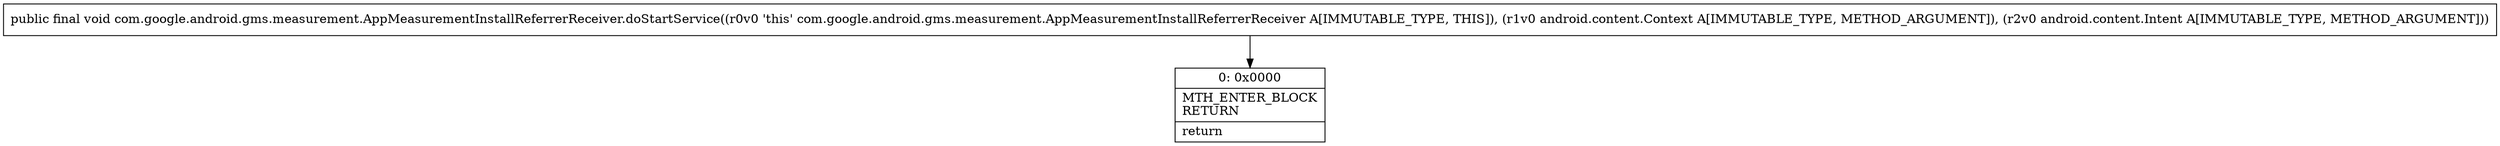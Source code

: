 digraph "CFG forcom.google.android.gms.measurement.AppMeasurementInstallReferrerReceiver.doStartService(Landroid\/content\/Context;Landroid\/content\/Intent;)V" {
Node_0 [shape=record,label="{0\:\ 0x0000|MTH_ENTER_BLOCK\lRETURN\l|return\l}"];
MethodNode[shape=record,label="{public final void com.google.android.gms.measurement.AppMeasurementInstallReferrerReceiver.doStartService((r0v0 'this' com.google.android.gms.measurement.AppMeasurementInstallReferrerReceiver A[IMMUTABLE_TYPE, THIS]), (r1v0 android.content.Context A[IMMUTABLE_TYPE, METHOD_ARGUMENT]), (r2v0 android.content.Intent A[IMMUTABLE_TYPE, METHOD_ARGUMENT])) }"];
MethodNode -> Node_0;
}


